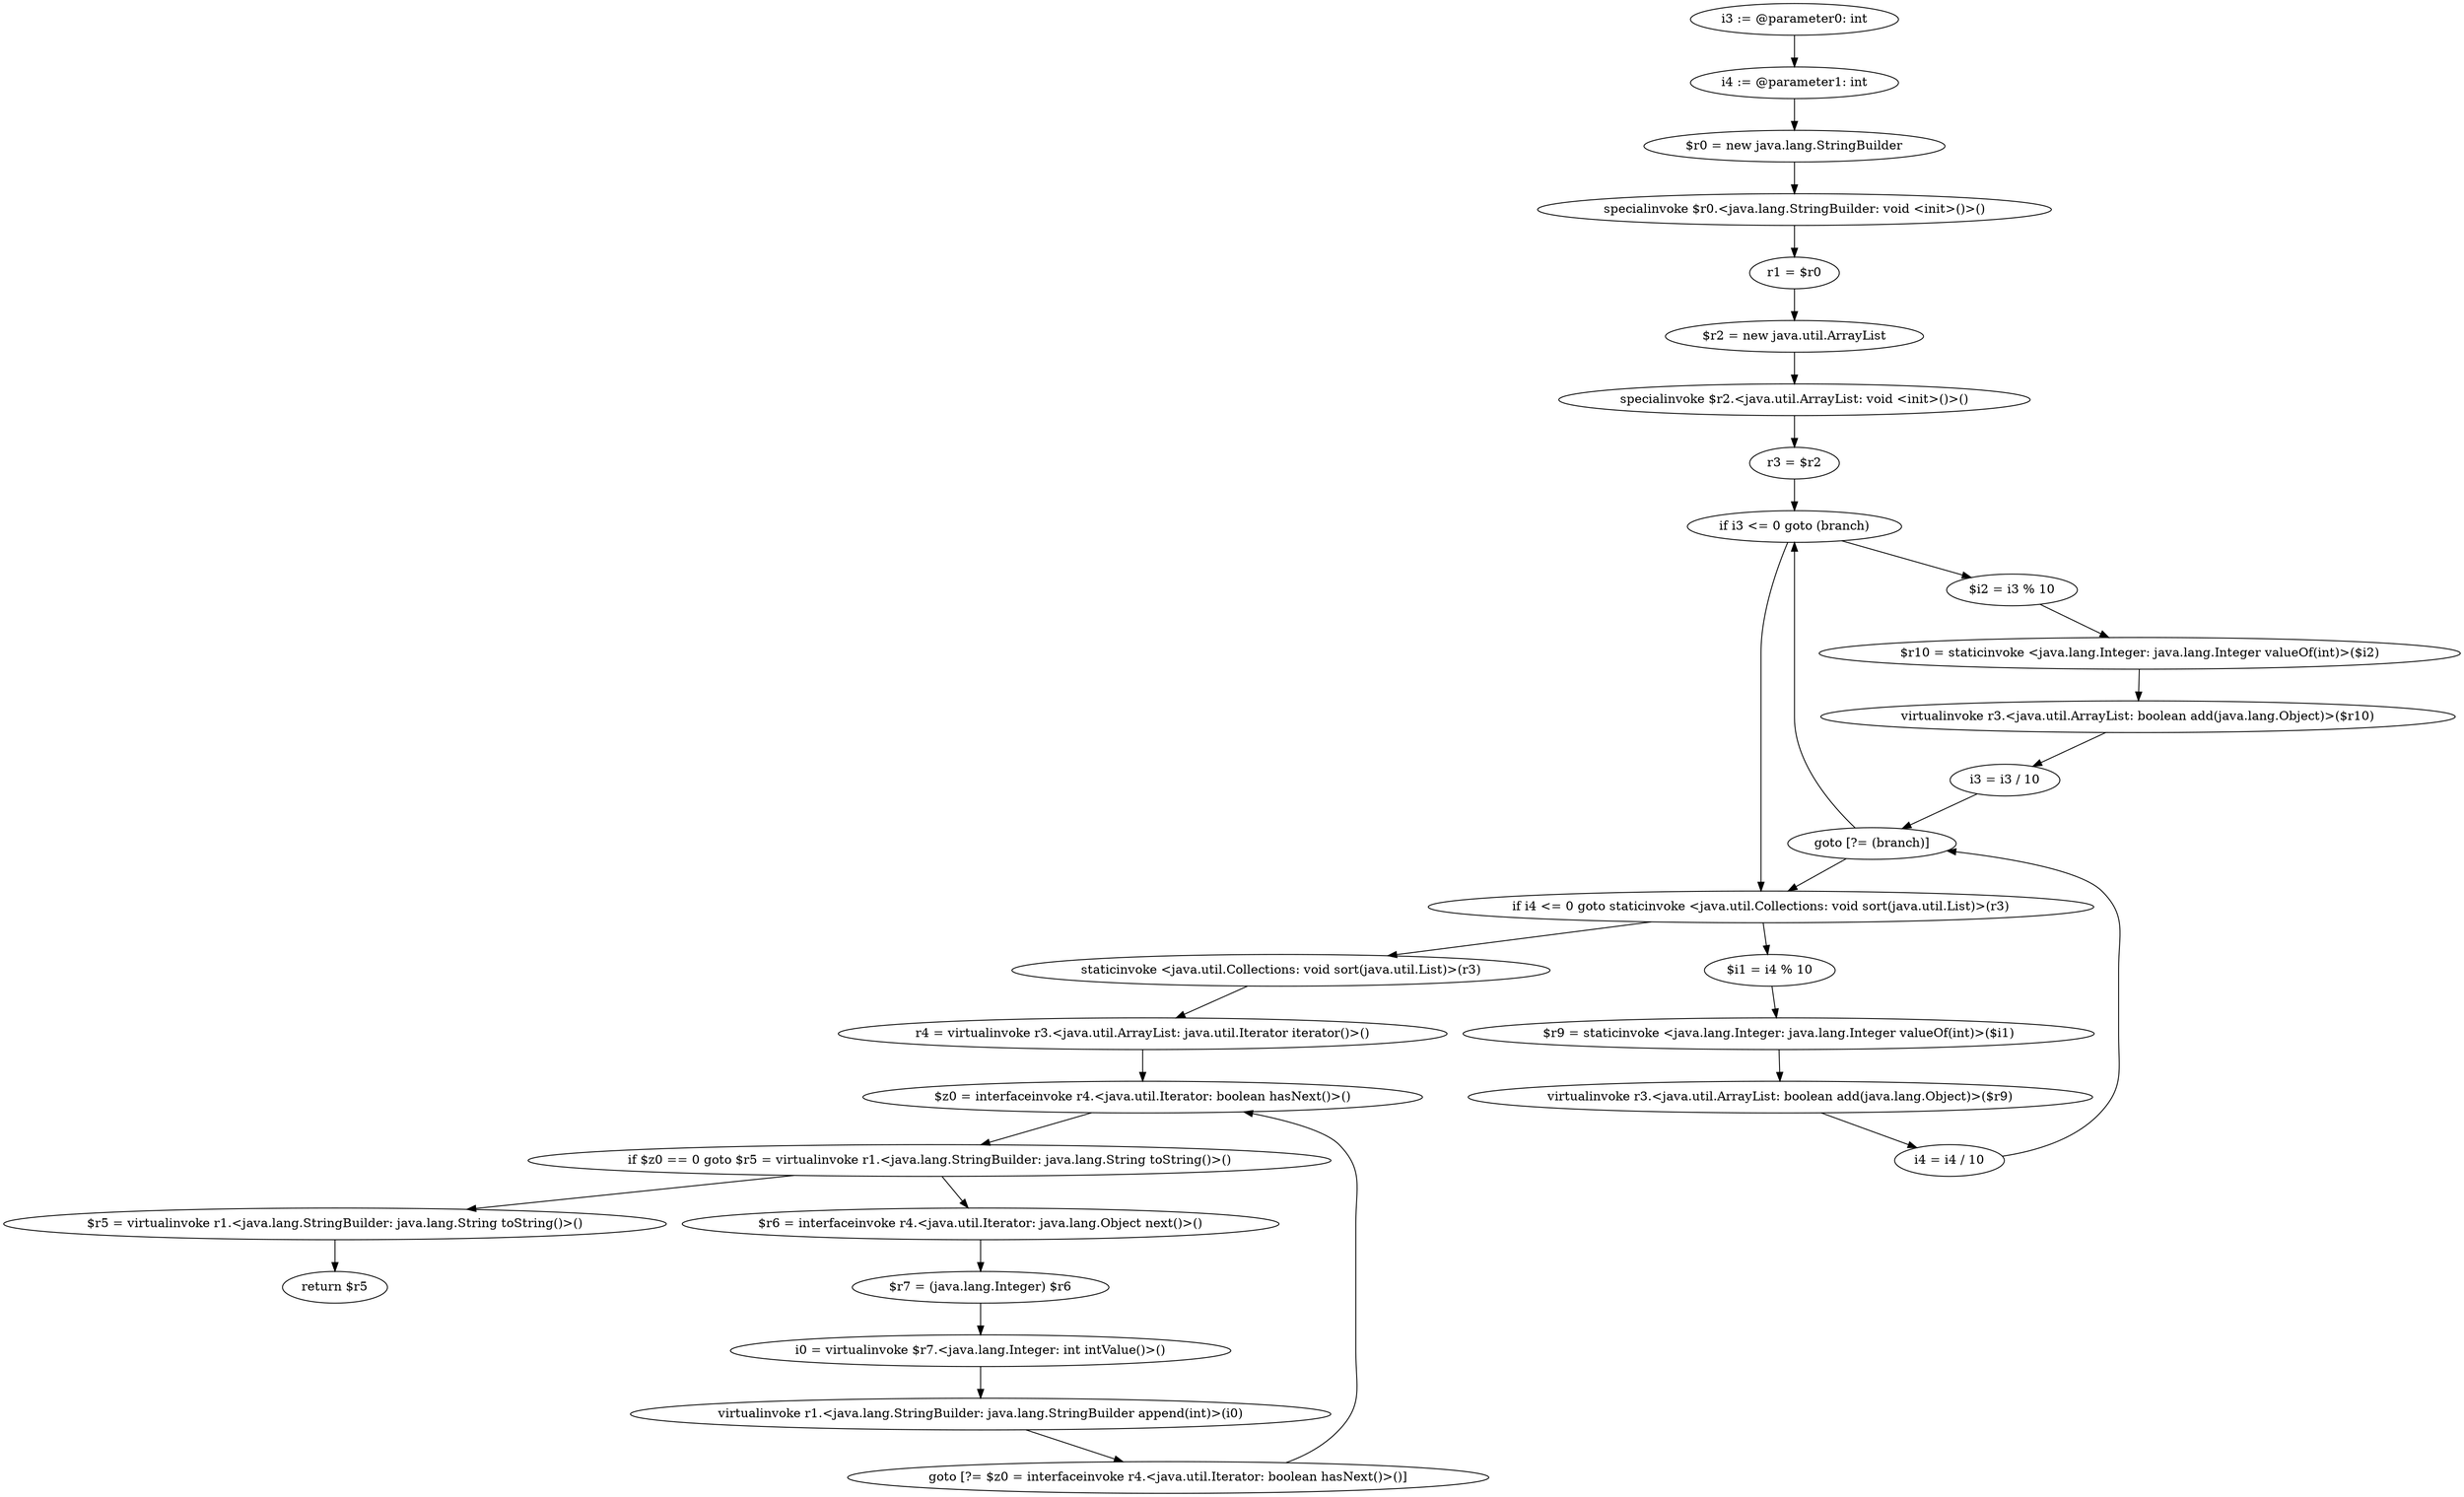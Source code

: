 digraph "unitGraph" {
    "i3 := @parameter0: int"
    "i4 := @parameter1: int"
    "$r0 = new java.lang.StringBuilder"
    "specialinvoke $r0.<java.lang.StringBuilder: void <init>()>()"
    "r1 = $r0"
    "$r2 = new java.util.ArrayList"
    "specialinvoke $r2.<java.util.ArrayList: void <init>()>()"
    "r3 = $r2"
    "if i3 <= 0 goto (branch)"
    "$i2 = i3 % 10"
    "$r10 = staticinvoke <java.lang.Integer: java.lang.Integer valueOf(int)>($i2)"
    "virtualinvoke r3.<java.util.ArrayList: boolean add(java.lang.Object)>($r10)"
    "i3 = i3 / 10"
    "goto [?= (branch)]"
    "if i4 <= 0 goto staticinvoke <java.util.Collections: void sort(java.util.List)>(r3)"
    "$i1 = i4 % 10"
    "$r9 = staticinvoke <java.lang.Integer: java.lang.Integer valueOf(int)>($i1)"
    "virtualinvoke r3.<java.util.ArrayList: boolean add(java.lang.Object)>($r9)"
    "i4 = i4 / 10"
    "staticinvoke <java.util.Collections: void sort(java.util.List)>(r3)"
    "r4 = virtualinvoke r3.<java.util.ArrayList: java.util.Iterator iterator()>()"
    "$z0 = interfaceinvoke r4.<java.util.Iterator: boolean hasNext()>()"
    "if $z0 == 0 goto $r5 = virtualinvoke r1.<java.lang.StringBuilder: java.lang.String toString()>()"
    "$r6 = interfaceinvoke r4.<java.util.Iterator: java.lang.Object next()>()"
    "$r7 = (java.lang.Integer) $r6"
    "i0 = virtualinvoke $r7.<java.lang.Integer: int intValue()>()"
    "virtualinvoke r1.<java.lang.StringBuilder: java.lang.StringBuilder append(int)>(i0)"
    "goto [?= $z0 = interfaceinvoke r4.<java.util.Iterator: boolean hasNext()>()]"
    "$r5 = virtualinvoke r1.<java.lang.StringBuilder: java.lang.String toString()>()"
    "return $r5"
    "i3 := @parameter0: int"->"i4 := @parameter1: int";
    "i4 := @parameter1: int"->"$r0 = new java.lang.StringBuilder";
    "$r0 = new java.lang.StringBuilder"->"specialinvoke $r0.<java.lang.StringBuilder: void <init>()>()";
    "specialinvoke $r0.<java.lang.StringBuilder: void <init>()>()"->"r1 = $r0";
    "r1 = $r0"->"$r2 = new java.util.ArrayList";
    "$r2 = new java.util.ArrayList"->"specialinvoke $r2.<java.util.ArrayList: void <init>()>()";
    "specialinvoke $r2.<java.util.ArrayList: void <init>()>()"->"r3 = $r2";
    "r3 = $r2"->"if i3 <= 0 goto (branch)";
    "if i3 <= 0 goto (branch)"->"$i2 = i3 % 10";
    "if i3 <= 0 goto (branch)"->"if i4 <= 0 goto staticinvoke <java.util.Collections: void sort(java.util.List)>(r3)";
    "$i2 = i3 % 10"->"$r10 = staticinvoke <java.lang.Integer: java.lang.Integer valueOf(int)>($i2)";
    "$r10 = staticinvoke <java.lang.Integer: java.lang.Integer valueOf(int)>($i2)"->"virtualinvoke r3.<java.util.ArrayList: boolean add(java.lang.Object)>($r10)";
    "virtualinvoke r3.<java.util.ArrayList: boolean add(java.lang.Object)>($r10)"->"i3 = i3 / 10";
    "i3 = i3 / 10"->"goto [?= (branch)]";
    "goto [?= (branch)]"->"if i3 <= 0 goto (branch)";
    "if i4 <= 0 goto staticinvoke <java.util.Collections: void sort(java.util.List)>(r3)"->"$i1 = i4 % 10";
    "if i4 <= 0 goto staticinvoke <java.util.Collections: void sort(java.util.List)>(r3)"->"staticinvoke <java.util.Collections: void sort(java.util.List)>(r3)";
    "$i1 = i4 % 10"->"$r9 = staticinvoke <java.lang.Integer: java.lang.Integer valueOf(int)>($i1)";
    "$r9 = staticinvoke <java.lang.Integer: java.lang.Integer valueOf(int)>($i1)"->"virtualinvoke r3.<java.util.ArrayList: boolean add(java.lang.Object)>($r9)";
    "virtualinvoke r3.<java.util.ArrayList: boolean add(java.lang.Object)>($r9)"->"i4 = i4 / 10";
    "i4 = i4 / 10"->"goto [?= (branch)]";
    "goto [?= (branch)]"->"if i4 <= 0 goto staticinvoke <java.util.Collections: void sort(java.util.List)>(r3)";
    "staticinvoke <java.util.Collections: void sort(java.util.List)>(r3)"->"r4 = virtualinvoke r3.<java.util.ArrayList: java.util.Iterator iterator()>()";
    "r4 = virtualinvoke r3.<java.util.ArrayList: java.util.Iterator iterator()>()"->"$z0 = interfaceinvoke r4.<java.util.Iterator: boolean hasNext()>()";
    "$z0 = interfaceinvoke r4.<java.util.Iterator: boolean hasNext()>()"->"if $z0 == 0 goto $r5 = virtualinvoke r1.<java.lang.StringBuilder: java.lang.String toString()>()";
    "if $z0 == 0 goto $r5 = virtualinvoke r1.<java.lang.StringBuilder: java.lang.String toString()>()"->"$r6 = interfaceinvoke r4.<java.util.Iterator: java.lang.Object next()>()";
    "if $z0 == 0 goto $r5 = virtualinvoke r1.<java.lang.StringBuilder: java.lang.String toString()>()"->"$r5 = virtualinvoke r1.<java.lang.StringBuilder: java.lang.String toString()>()";
    "$r6 = interfaceinvoke r4.<java.util.Iterator: java.lang.Object next()>()"->"$r7 = (java.lang.Integer) $r6";
    "$r7 = (java.lang.Integer) $r6"->"i0 = virtualinvoke $r7.<java.lang.Integer: int intValue()>()";
    "i0 = virtualinvoke $r7.<java.lang.Integer: int intValue()>()"->"virtualinvoke r1.<java.lang.StringBuilder: java.lang.StringBuilder append(int)>(i0)";
    "virtualinvoke r1.<java.lang.StringBuilder: java.lang.StringBuilder append(int)>(i0)"->"goto [?= $z0 = interfaceinvoke r4.<java.util.Iterator: boolean hasNext()>()]";
    "goto [?= $z0 = interfaceinvoke r4.<java.util.Iterator: boolean hasNext()>()]"->"$z0 = interfaceinvoke r4.<java.util.Iterator: boolean hasNext()>()";
    "$r5 = virtualinvoke r1.<java.lang.StringBuilder: java.lang.String toString()>()"->"return $r5";
}
